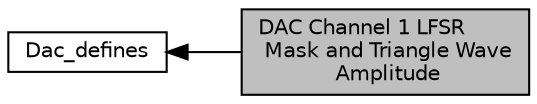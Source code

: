 digraph "DAC Channel 1 LFSR Mask and Triangle Wave Amplitude"
{
  edge [fontname="Helvetica",fontsize="10",labelfontname="Helvetica",labelfontsize="10"];
  node [fontname="Helvetica",fontsize="10",shape=record];
  rankdir=LR;
  Node0 [label="DAC Channel 1 LFSR\l Mask and Triangle Wave\l Amplitude",height=0.2,width=0.4,color="black", fillcolor="grey75", style="filled", fontcolor="black"];
  Node1 [label="Dac_defines",height=0.2,width=0.4,color="black", fillcolor="white", style="filled",URL="$group__dac__defines.html"];
  Node1->Node0 [shape=plaintext, dir="back", style="solid"];
}
